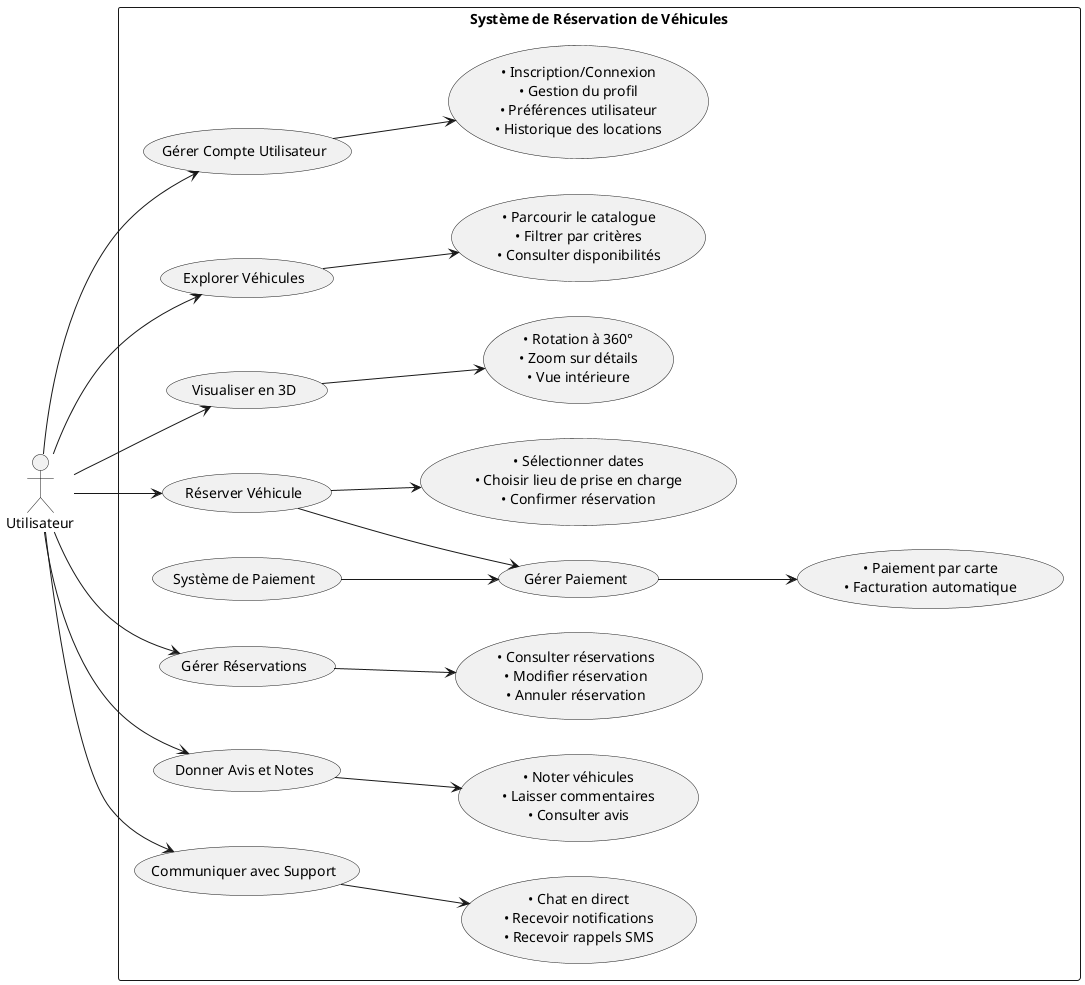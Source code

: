 @startuml
left to right direction
skinparam packageStyle rectangle

actor "Utilisateur" as User

rectangle "Système de Réservation de Véhicules" {
  usecase "Réserver Véhicule" as UC1
  usecase "Explorer Véhicules" as UC2
  usecase "Visualiser en 3D" as UC3
  usecase "Gérer Réservations" as UC4
  usecase "Donner Avis et Notes" as UC5
  usecase "Communiquer avec Support" as UC6
  usecase "Gérer Compte Utilisateur" as UC7
  usecase "Système de Paiement" as UC8
  usecase "Gérer Paiement" as UC9
  
  usecase "• Sélectionner dates\n• Choisir lieu de prise en charge\n• Confirmer réservation" as UC1_1
  usecase "• Parcourir le catalogue\n• Filtrer par critères\n• Consulter disponibilités" as UC2_1
  usecase "• Rotation à 360°\n• Zoom sur détails\n• Vue intérieure" as UC3_1
  usecase "• Consulter réservations\n• Modifier réservation\n• Annuler réservation" as UC4_1
  usecase "• Noter véhicules\n• Laisser commentaires\n• Consulter avis" as UC5_1
  usecase "• Chat en direct\n• Recevoir notifications\n• Recevoir rappels SMS" as UC6_1
  usecase "• Inscription/Connexion\n• Gestion du profil\n• Préférences utilisateur\n• Historique des locations" as UC7_1
  usecase "• Paiement par carte\n• Facturation automatique" as UC8_1
}

User --> UC1
User --> UC2
User --> UC3
User --> UC4
User --> UC5
User --> UC6
User --> UC7

UC1 --> UC1_1
UC2 --> UC2_1
UC3 --> UC3_1
UC4 --> UC4_1
UC5 --> UC5_1
UC6 --> UC6_1
UC7 --> UC7_1

UC8 --> UC9
UC9 --> UC8_1
UC1 --> UC9
@enduml